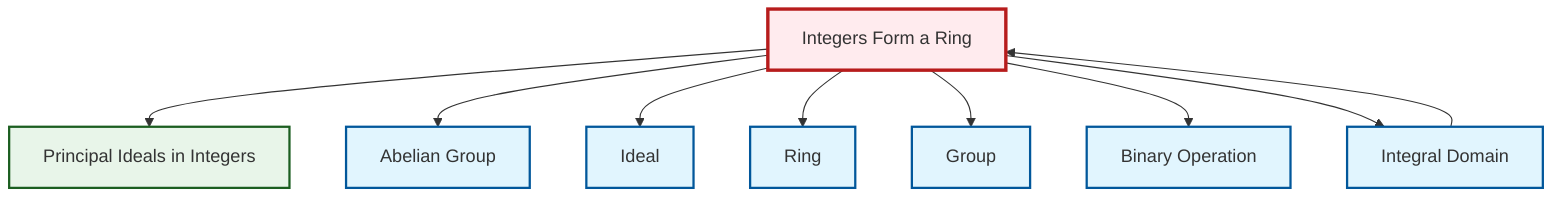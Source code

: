 graph TD
    classDef definition fill:#e1f5fe,stroke:#01579b,stroke-width:2px
    classDef theorem fill:#f3e5f5,stroke:#4a148c,stroke-width:2px
    classDef axiom fill:#fff3e0,stroke:#e65100,stroke-width:2px
    classDef example fill:#e8f5e9,stroke:#1b5e20,stroke-width:2px
    classDef current fill:#ffebee,stroke:#b71c1c,stroke-width:3px
    ex-integers-ring["Integers Form a Ring"]:::example
    def-group["Group"]:::definition
    def-abelian-group["Abelian Group"]:::definition
    def-ring["Ring"]:::definition
    ex-principal-ideal["Principal Ideals in Integers"]:::example
    def-binary-operation["Binary Operation"]:::definition
    def-integral-domain["Integral Domain"]:::definition
    def-ideal["Ideal"]:::definition
    ex-integers-ring --> ex-principal-ideal
    ex-integers-ring --> def-abelian-group
    ex-integers-ring --> def-ideal
    def-integral-domain --> ex-integers-ring
    ex-integers-ring --> def-ring
    ex-integers-ring --> def-group
    ex-integers-ring --> def-binary-operation
    ex-integers-ring --> def-integral-domain
    class ex-integers-ring current